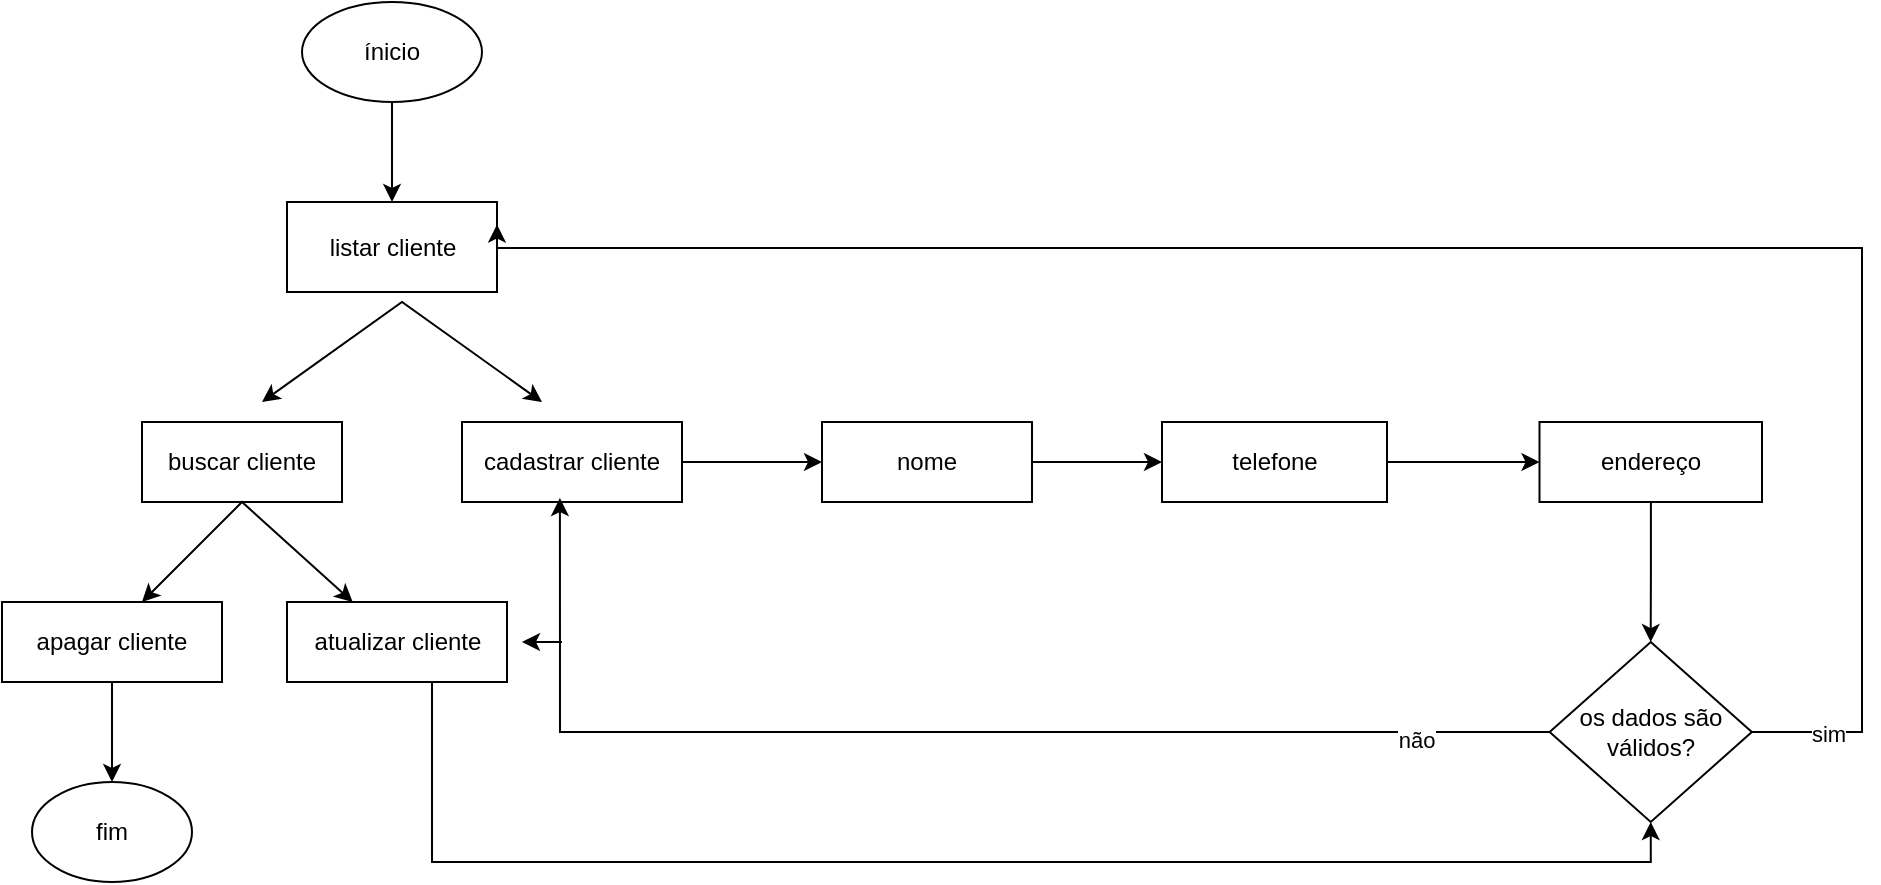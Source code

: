 <mxfile version="24.4.6" type="device">
  <diagram name="Página-1" id="louto1YrXL30ZH2oLwXY">
    <mxGraphModel dx="2261" dy="782" grid="1" gridSize="10" guides="1" tooltips="1" connect="1" arrows="1" fold="1" page="1" pageScale="1" pageWidth="827" pageHeight="1169" math="0" shadow="0">
      <root>
        <mxCell id="0" />
        <mxCell id="1" parent="0" />
        <mxCell id="R13zUvl5x-ow0rg93U1--30" value="" style="edgeStyle=orthogonalEdgeStyle;rounded=0;orthogonalLoop=1;jettySize=auto;html=1;" edge="1" parent="1" source="R13zUvl5x-ow0rg93U1--1" target="R13zUvl5x-ow0rg93U1--29">
          <mxGeometry relative="1" as="geometry" />
        </mxCell>
        <mxCell id="R13zUvl5x-ow0rg93U1--1" value="ínicio" style="ellipse;whiteSpace=wrap;html=1;" vertex="1" parent="1">
          <mxGeometry x="-300" y="10" width="90" height="50" as="geometry" />
        </mxCell>
        <mxCell id="R13zUvl5x-ow0rg93U1--29" value="listar cliente" style="whiteSpace=wrap;html=1;" vertex="1" parent="1">
          <mxGeometry x="-307.5" y="110" width="105" height="45" as="geometry" />
        </mxCell>
        <mxCell id="R13zUvl5x-ow0rg93U1--32" value="" style="endArrow=classic;startArrow=classic;html=1;rounded=0;" edge="1" parent="1">
          <mxGeometry width="50" height="50" relative="1" as="geometry">
            <mxPoint x="-320" y="210" as="sourcePoint" />
            <mxPoint x="-180" y="210" as="targetPoint" />
            <Array as="points">
              <mxPoint x="-250" y="160" />
            </Array>
          </mxGeometry>
        </mxCell>
        <mxCell id="R13zUvl5x-ow0rg93U1--33" value="buscar cliente" style="rounded=0;whiteSpace=wrap;html=1;" vertex="1" parent="1">
          <mxGeometry x="-380" y="220" width="100" height="40" as="geometry" />
        </mxCell>
        <mxCell id="R13zUvl5x-ow0rg93U1--36" value="" style="edgeStyle=orthogonalEdgeStyle;rounded=0;orthogonalLoop=1;jettySize=auto;html=1;" edge="1" parent="1" source="R13zUvl5x-ow0rg93U1--34" target="R13zUvl5x-ow0rg93U1--35">
          <mxGeometry relative="1" as="geometry" />
        </mxCell>
        <mxCell id="R13zUvl5x-ow0rg93U1--34" value="cadastrar cliente" style="rounded=0;whiteSpace=wrap;html=1;" vertex="1" parent="1">
          <mxGeometry x="-220" y="220" width="110" height="40" as="geometry" />
        </mxCell>
        <mxCell id="R13zUvl5x-ow0rg93U1--38" value="" style="edgeStyle=orthogonalEdgeStyle;rounded=0;orthogonalLoop=1;jettySize=auto;html=1;" edge="1" parent="1" source="R13zUvl5x-ow0rg93U1--35" target="R13zUvl5x-ow0rg93U1--37">
          <mxGeometry relative="1" as="geometry" />
        </mxCell>
        <mxCell id="R13zUvl5x-ow0rg93U1--35" value="nome" style="whiteSpace=wrap;html=1;rounded=0;" vertex="1" parent="1">
          <mxGeometry x="-40" y="220" width="105" height="40" as="geometry" />
        </mxCell>
        <mxCell id="R13zUvl5x-ow0rg93U1--40" value="" style="edgeStyle=orthogonalEdgeStyle;rounded=0;orthogonalLoop=1;jettySize=auto;html=1;" edge="1" parent="1" source="R13zUvl5x-ow0rg93U1--37" target="R13zUvl5x-ow0rg93U1--39">
          <mxGeometry relative="1" as="geometry" />
        </mxCell>
        <mxCell id="R13zUvl5x-ow0rg93U1--37" value="telefone" style="whiteSpace=wrap;html=1;rounded=0;" vertex="1" parent="1">
          <mxGeometry x="130" y="220" width="112.5" height="40" as="geometry" />
        </mxCell>
        <mxCell id="R13zUvl5x-ow0rg93U1--42" value="" style="edgeStyle=orthogonalEdgeStyle;rounded=0;orthogonalLoop=1;jettySize=auto;html=1;" edge="1" parent="1" source="R13zUvl5x-ow0rg93U1--39" target="R13zUvl5x-ow0rg93U1--41">
          <mxGeometry relative="1" as="geometry" />
        </mxCell>
        <mxCell id="R13zUvl5x-ow0rg93U1--39" value="endereço" style="whiteSpace=wrap;html=1;rounded=0;" vertex="1" parent="1">
          <mxGeometry x="318.75" y="220" width="111.25" height="40" as="geometry" />
        </mxCell>
        <mxCell id="R13zUvl5x-ow0rg93U1--44" style="edgeStyle=orthogonalEdgeStyle;rounded=0;orthogonalLoop=1;jettySize=auto;html=1;entryX=1;entryY=0.25;entryDx=0;entryDy=0;" edge="1" parent="1" source="R13zUvl5x-ow0rg93U1--41" target="R13zUvl5x-ow0rg93U1--29">
          <mxGeometry relative="1" as="geometry">
            <Array as="points">
              <mxPoint x="480" y="375" />
              <mxPoint x="480" y="133" />
              <mxPoint x="-202" y="133" />
            </Array>
          </mxGeometry>
        </mxCell>
        <mxCell id="R13zUvl5x-ow0rg93U1--45" value="sim" style="edgeLabel;html=1;align=center;verticalAlign=middle;resizable=0;points=[];" vertex="1" connectable="0" parent="R13zUvl5x-ow0rg93U1--44">
          <mxGeometry x="-0.923" y="-1" relative="1" as="geometry">
            <mxPoint as="offset" />
          </mxGeometry>
        </mxCell>
        <mxCell id="R13zUvl5x-ow0rg93U1--46" style="edgeStyle=orthogonalEdgeStyle;rounded=0;orthogonalLoop=1;jettySize=auto;html=1;entryX=0.445;entryY=0.95;entryDx=0;entryDy=0;entryPerimeter=0;" edge="1" parent="1" source="R13zUvl5x-ow0rg93U1--41" target="R13zUvl5x-ow0rg93U1--34">
          <mxGeometry relative="1" as="geometry">
            <mxPoint x="-160" y="270" as="targetPoint" />
            <Array as="points">
              <mxPoint x="-171" y="375" />
            </Array>
          </mxGeometry>
        </mxCell>
        <mxCell id="R13zUvl5x-ow0rg93U1--47" value="não" style="edgeLabel;html=1;align=center;verticalAlign=middle;resizable=0;points=[];" vertex="1" connectable="0" parent="R13zUvl5x-ow0rg93U1--46">
          <mxGeometry x="-0.779" y="4" relative="1" as="geometry">
            <mxPoint as="offset" />
          </mxGeometry>
        </mxCell>
        <mxCell id="R13zUvl5x-ow0rg93U1--41" value="os dados são válidos?" style="rhombus;whiteSpace=wrap;html=1;rounded=0;" vertex="1" parent="1">
          <mxGeometry x="323.82" y="330" width="101.1" height="90" as="geometry" />
        </mxCell>
        <mxCell id="R13zUvl5x-ow0rg93U1--49" value="" style="endArrow=classic;startArrow=classic;html=1;rounded=0;" edge="1" parent="1" target="R13zUvl5x-ow0rg93U1--50">
          <mxGeometry width="50" height="50" relative="1" as="geometry">
            <mxPoint x="-380" y="310" as="sourcePoint" />
            <mxPoint x="-250" y="310" as="targetPoint" />
            <Array as="points">
              <mxPoint x="-330" y="260" />
            </Array>
          </mxGeometry>
        </mxCell>
        <mxCell id="R13zUvl5x-ow0rg93U1--51" style="edgeStyle=orthogonalEdgeStyle;rounded=0;orthogonalLoop=1;jettySize=auto;html=1;entryX=0.5;entryY=1;entryDx=0;entryDy=0;" edge="1" parent="1" source="R13zUvl5x-ow0rg93U1--50" target="R13zUvl5x-ow0rg93U1--41">
          <mxGeometry relative="1" as="geometry">
            <Array as="points">
              <mxPoint x="-235" y="440" />
              <mxPoint x="374" y="440" />
            </Array>
          </mxGeometry>
        </mxCell>
        <mxCell id="R13zUvl5x-ow0rg93U1--50" value="atualizar cliente" style="rounded=0;whiteSpace=wrap;html=1;" vertex="1" parent="1">
          <mxGeometry x="-307.5" y="310" width="110" height="40" as="geometry" />
        </mxCell>
        <mxCell id="R13zUvl5x-ow0rg93U1--53" value="" style="endArrow=classic;html=1;rounded=0;" edge="1" parent="1">
          <mxGeometry width="50" height="50" relative="1" as="geometry">
            <mxPoint x="-170" y="330" as="sourcePoint" />
            <mxPoint x="-190" y="330" as="targetPoint" />
            <Array as="points" />
          </mxGeometry>
        </mxCell>
        <mxCell id="R13zUvl5x-ow0rg93U1--56" value="" style="edgeStyle=orthogonalEdgeStyle;rounded=0;orthogonalLoop=1;jettySize=auto;html=1;" edge="1" parent="1" source="R13zUvl5x-ow0rg93U1--54" target="R13zUvl5x-ow0rg93U1--55">
          <mxGeometry relative="1" as="geometry" />
        </mxCell>
        <mxCell id="R13zUvl5x-ow0rg93U1--54" value="apagar cliente" style="rounded=0;whiteSpace=wrap;html=1;" vertex="1" parent="1">
          <mxGeometry x="-450" y="310" width="110" height="40" as="geometry" />
        </mxCell>
        <mxCell id="R13zUvl5x-ow0rg93U1--55" value="fim" style="ellipse;whiteSpace=wrap;html=1;rounded=0;" vertex="1" parent="1">
          <mxGeometry x="-435" y="400" width="80" height="50" as="geometry" />
        </mxCell>
      </root>
    </mxGraphModel>
  </diagram>
</mxfile>
